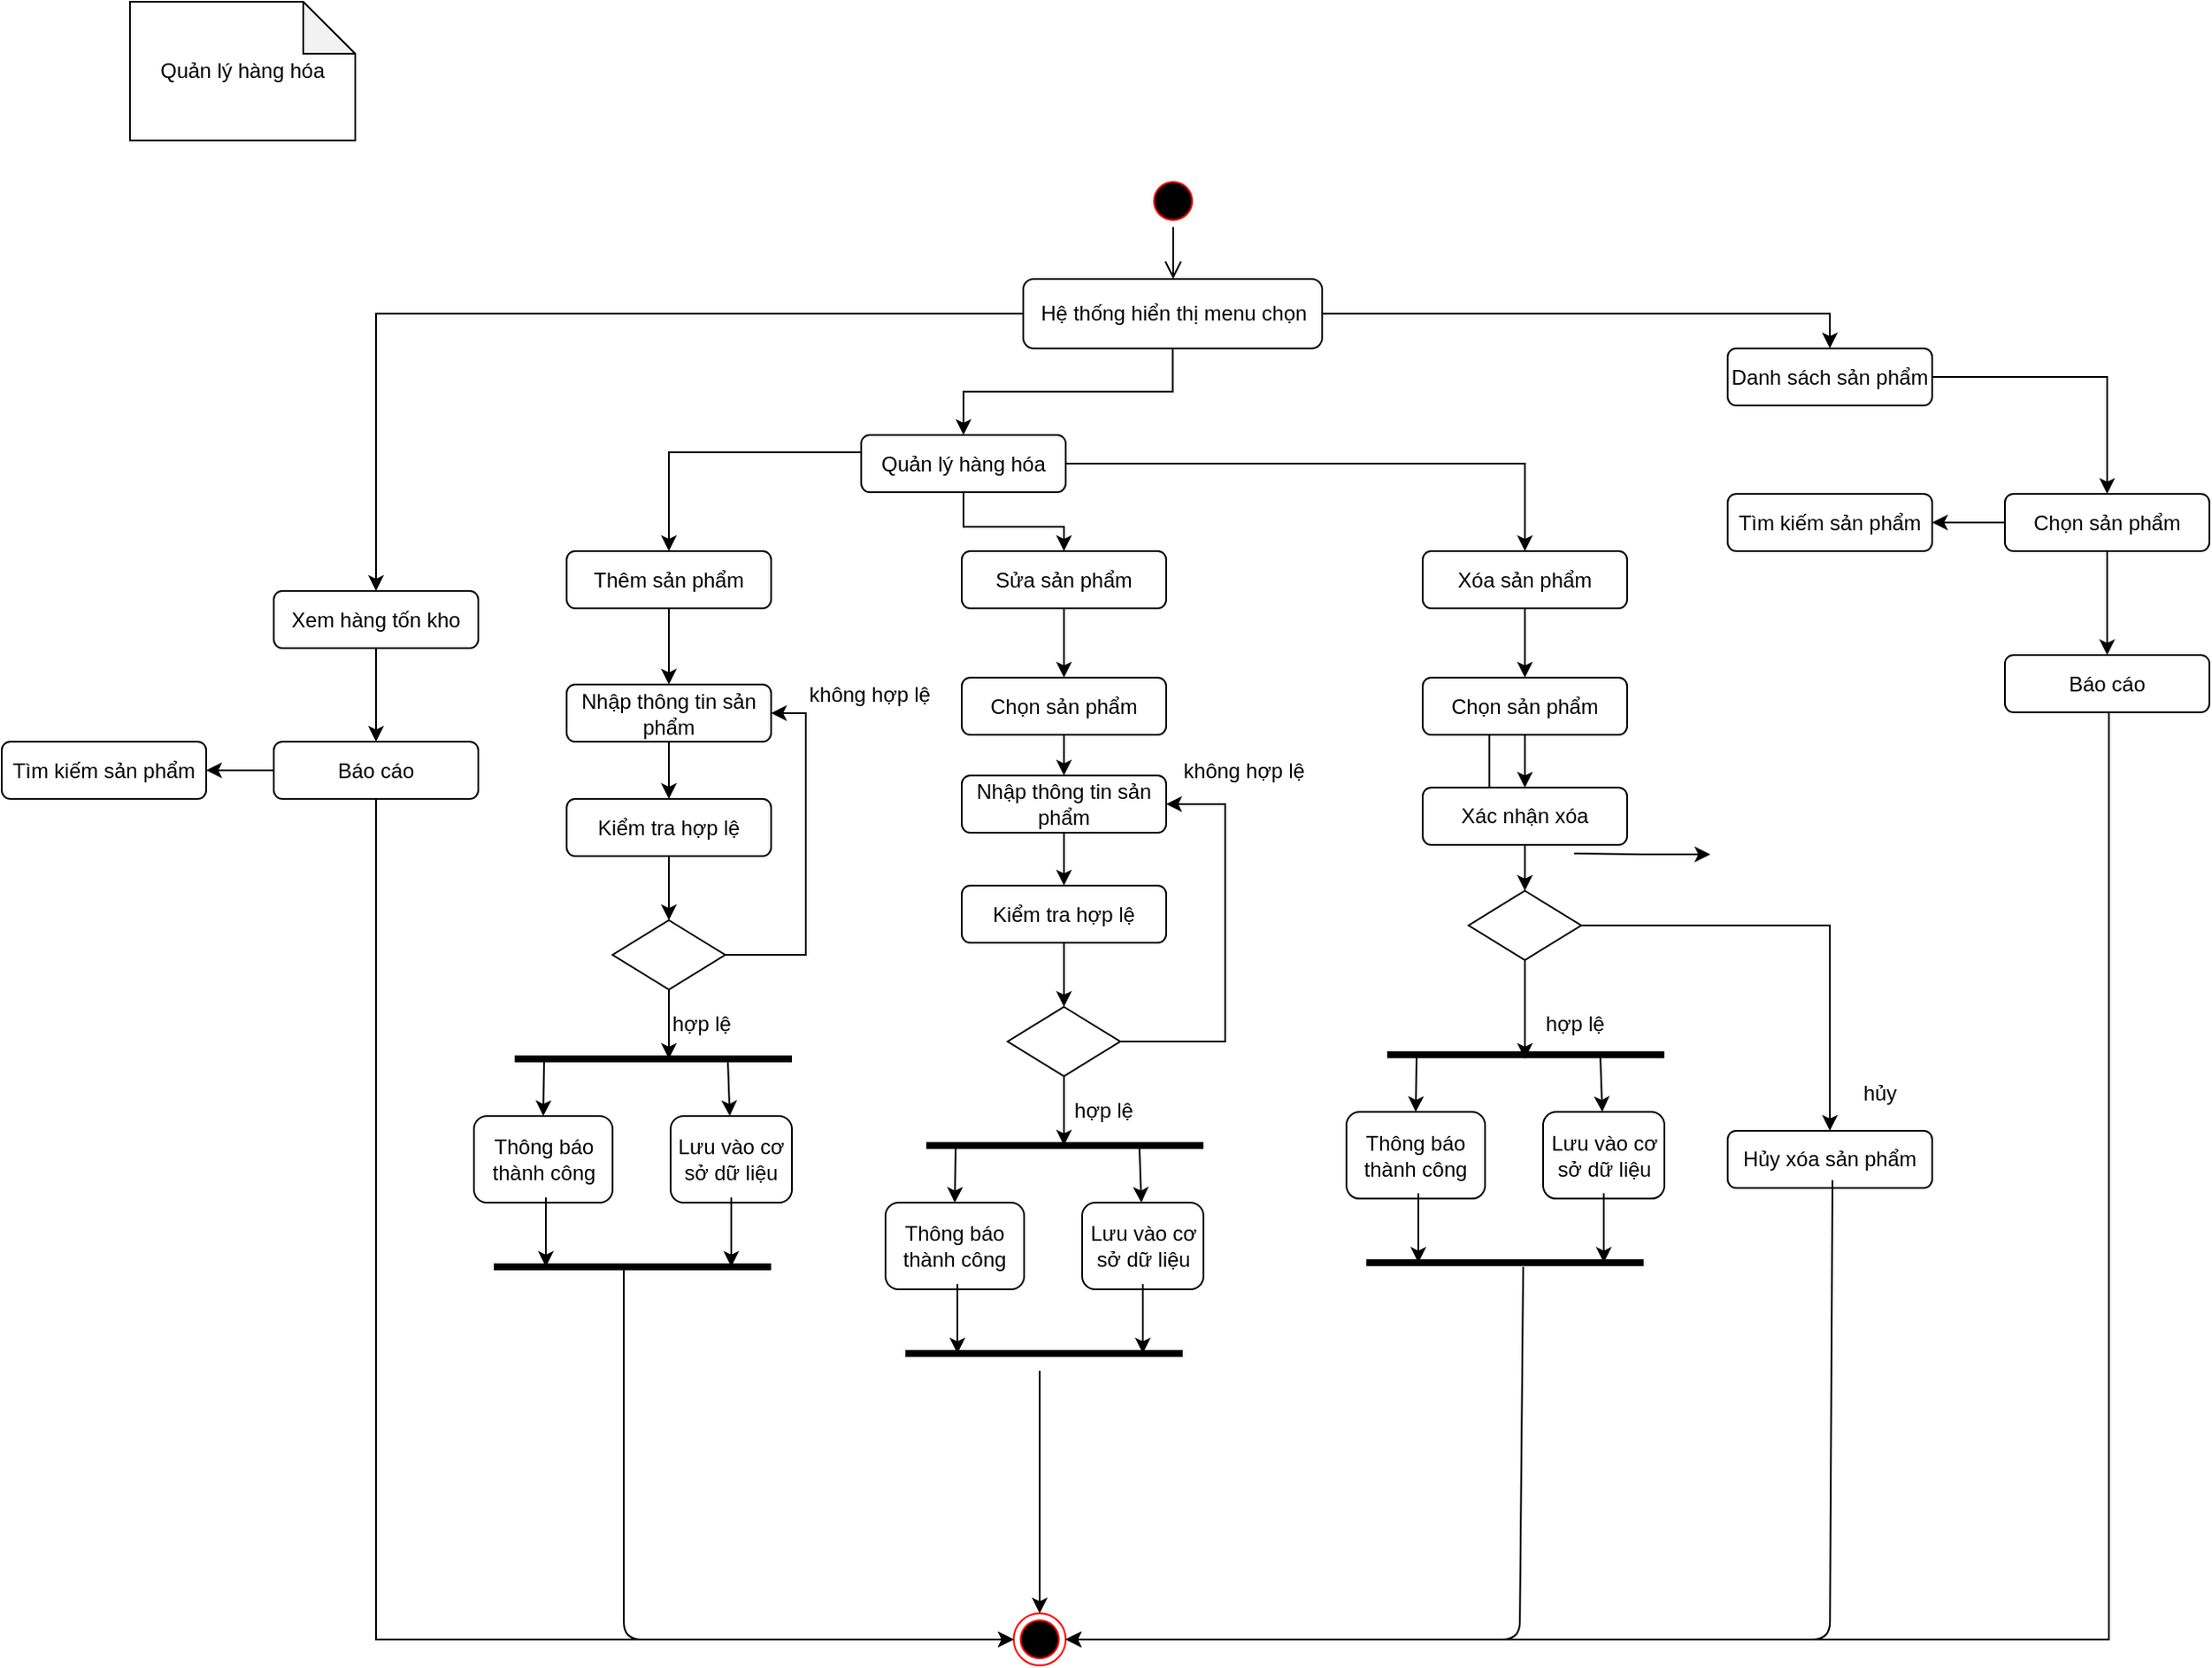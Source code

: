 <mxfile version="13.9.9" type="device"><diagram name="Page-1" id="e7e014a7-5840-1c2e-5031-d8a46d1fe8dd"><mxGraphModel dx="2616" dy="852" grid="1" gridSize="10" guides="1" tooltips="1" connect="1" arrows="1" fold="1" page="1" pageScale="1" pageWidth="1169" pageHeight="826" background="#ffffff" math="0" shadow="0"><root><mxCell id="0"/><mxCell id="1" parent="0"/><mxCell id="6" value="" style="edgeStyle=elbowEdgeStyle;elbow=horizontal;verticalAlign=bottom;endArrow=open;endSize=8;endFill=1;rounded=0;strokeColor=#0A0000;" parent="1" source="5" target="oe2-ipfIPPVTRvUnXvWy-43" edge="1"><mxGeometry x="419.5" y="160" as="geometry"><mxPoint x="414.5" y="260" as="targetPoint"/></mxGeometry></mxCell><mxCell id="5" value="" style="ellipse;shape=startState;fillColor=#000000;strokeColor=#ff0000;" parent="1" vertex="1"><mxGeometry x="615" y="150" width="30" height="30" as="geometry"/></mxCell><mxCell id="oe2-ipfIPPVTRvUnXvWy-42" value="Quản lý hàng hóa" style="shape=note;whiteSpace=wrap;html=1;backgroundOutline=1;darkOpacity=0.05;rotation=0;" parent="1" vertex="1"><mxGeometry x="28" y="50" width="130" height="80" as="geometry"/></mxCell><mxCell id="HOgDfj0NTC0rS-DzmdSp-10" style="edgeStyle=orthogonalEdgeStyle;rounded=0;orthogonalLoop=1;jettySize=auto;html=1;" parent="1" source="oe2-ipfIPPVTRvUnXvWy-43" target="HOgDfj0NTC0rS-DzmdSp-9" edge="1"><mxGeometry relative="1" as="geometry"/></mxCell><mxCell id="93MytjTR_YfqGDn7nPKX-48" style="edgeStyle=orthogonalEdgeStyle;rounded=0;orthogonalLoop=1;jettySize=auto;html=1;strokeColor=#000000;strokeWidth=1;" edge="1" parent="1" source="oe2-ipfIPPVTRvUnXvWy-43" target="HOgDfj0NTC0rS-DzmdSp-7"><mxGeometry relative="1" as="geometry"/></mxCell><mxCell id="93MytjTR_YfqGDn7nPKX-106" style="edgeStyle=orthogonalEdgeStyle;rounded=0;orthogonalLoop=1;jettySize=auto;html=1;entryX=0.5;entryY=0;entryDx=0;entryDy=0;strokeColor=#000000;strokeWidth=1;" edge="1" parent="1" source="oe2-ipfIPPVTRvUnXvWy-43" target="93MytjTR_YfqGDn7nPKX-103"><mxGeometry relative="1" as="geometry"/></mxCell><mxCell id="oe2-ipfIPPVTRvUnXvWy-43" value="Hệ thống hiển thị menu chọn" style="rounded=1;whiteSpace=wrap;html=1;" parent="1" vertex="1"><mxGeometry x="543.5" y="210" width="172.5" height="40" as="geometry"/></mxCell><mxCell id="oe2-ipfIPPVTRvUnXvWy-100" value="" style="ellipse;html=1;shape=endState;fillColor=#000000;strokeColor=#ff0000;" parent="1" vertex="1"><mxGeometry x="538" y="980" width="30" height="30" as="geometry"/></mxCell><mxCell id="0i3ON3FkZwFJOCtyg91e-12" value="không hợp lệ" style="text;html=1;strokeColor=none;fillColor=none;align=center;verticalAlign=middle;whiteSpace=wrap;rounded=0;" parent="1" vertex="1"><mxGeometry x="410" y="440" width="90" height="20" as="geometry"/></mxCell><mxCell id="0i3ON3FkZwFJOCtyg91e-26" style="edgeStyle=orthogonalEdgeStyle;rounded=0;orthogonalLoop=1;jettySize=auto;html=1;" parent="1" target="0i3ON3FkZwFJOCtyg91e-29" edge="1"><mxGeometry relative="1" as="geometry"><mxPoint x="812.5" y="530" as="targetPoint"/><mxPoint x="812.5" y="453.0" as="sourcePoint"/></mxGeometry></mxCell><mxCell id="0i3ON3FkZwFJOCtyg91e-30" style="edgeStyle=orthogonalEdgeStyle;rounded=0;orthogonalLoop=1;jettySize=auto;html=1;" parent="1" target="0i3ON3FkZwFJOCtyg91e-31" edge="1"><mxGeometry relative="1" as="geometry"><mxPoint x="940" y="542" as="targetPoint"/><mxPoint x="861.5" y="541.5" as="sourcePoint"/></mxGeometry></mxCell><mxCell id="93MytjTR_YfqGDn7nPKX-20" style="edgeStyle=orthogonalEdgeStyle;rounded=0;orthogonalLoop=1;jettySize=auto;html=1;" edge="1" parent="1" source="HOgDfj0NTC0rS-DzmdSp-7" target="HOgDfj0NTC0rS-DzmdSp-11"><mxGeometry relative="1" as="geometry"><Array as="points"><mxPoint x="509" y="310"/><mxPoint x="339" y="310"/></Array></mxGeometry></mxCell><mxCell id="93MytjTR_YfqGDn7nPKX-47" style="edgeStyle=orthogonalEdgeStyle;rounded=0;orthogonalLoop=1;jettySize=auto;html=1;strokeColor=#000000;strokeWidth=1;" edge="1" parent="1" source="HOgDfj0NTC0rS-DzmdSp-7" target="93MytjTR_YfqGDn7nPKX-46"><mxGeometry relative="1" as="geometry"/></mxCell><mxCell id="93MytjTR_YfqGDn7nPKX-94" style="edgeStyle=orthogonalEdgeStyle;rounded=0;orthogonalLoop=1;jettySize=auto;html=1;strokeColor=#000000;strokeWidth=1;" edge="1" parent="1" source="HOgDfj0NTC0rS-DzmdSp-7" target="93MytjTR_YfqGDn7nPKX-74"><mxGeometry relative="1" as="geometry"/></mxCell><mxCell id="HOgDfj0NTC0rS-DzmdSp-7" value="Quản lý hàng hóa" style="rounded=1;whiteSpace=wrap;html=1;" parent="1" vertex="1"><mxGeometry x="450" y="300" width="118" height="33" as="geometry"/></mxCell><mxCell id="93MytjTR_YfqGDn7nPKX-7" style="edgeStyle=orthogonalEdgeStyle;rounded=0;orthogonalLoop=1;jettySize=auto;html=1;" edge="1" parent="1" source="HOgDfj0NTC0rS-DzmdSp-9" target="93MytjTR_YfqGDn7nPKX-6"><mxGeometry relative="1" as="geometry"/></mxCell><mxCell id="HOgDfj0NTC0rS-DzmdSp-9" value="Xem hàng tốn kho" style="rounded=1;whiteSpace=wrap;html=1;" parent="1" vertex="1"><mxGeometry x="111" y="390" width="118" height="33" as="geometry"/></mxCell><mxCell id="93MytjTR_YfqGDn7nPKX-21" style="edgeStyle=orthogonalEdgeStyle;rounded=0;orthogonalLoop=1;jettySize=auto;html=1;" edge="1" parent="1" source="HOgDfj0NTC0rS-DzmdSp-11" target="93MytjTR_YfqGDn7nPKX-13"><mxGeometry relative="1" as="geometry"/></mxCell><mxCell id="HOgDfj0NTC0rS-DzmdSp-11" value="Thêm sản phẩm" style="rounded=1;whiteSpace=wrap;html=1;" parent="1" vertex="1"><mxGeometry x="280" y="367" width="118" height="33" as="geometry"/></mxCell><mxCell id="93MytjTR_YfqGDn7nPKX-9" style="edgeStyle=orthogonalEdgeStyle;rounded=0;orthogonalLoop=1;jettySize=auto;html=1;" edge="1" parent="1" source="93MytjTR_YfqGDn7nPKX-6" target="93MytjTR_YfqGDn7nPKX-8"><mxGeometry relative="1" as="geometry"/></mxCell><mxCell id="93MytjTR_YfqGDn7nPKX-12" style="edgeStyle=orthogonalEdgeStyle;rounded=0;orthogonalLoop=1;jettySize=auto;html=1;" edge="1" parent="1" source="93MytjTR_YfqGDn7nPKX-6" target="oe2-ipfIPPVTRvUnXvWy-100"><mxGeometry relative="1" as="geometry"><mxPoint x="220" y="640" as="targetPoint"/><Array as="points"><mxPoint x="170" y="995"/></Array></mxGeometry></mxCell><mxCell id="93MytjTR_YfqGDn7nPKX-6" value="Báo cáo" style="rounded=1;whiteSpace=wrap;html=1;" vertex="1" parent="1"><mxGeometry x="111" y="477" width="118" height="33" as="geometry"/></mxCell><mxCell id="93MytjTR_YfqGDn7nPKX-8" value="Tìm kiếm sản phẩm" style="rounded=1;whiteSpace=wrap;html=1;" vertex="1" parent="1"><mxGeometry x="-46" y="477" width="118" height="33" as="geometry"/></mxCell><mxCell id="93MytjTR_YfqGDn7nPKX-22" style="edgeStyle=orthogonalEdgeStyle;rounded=0;orthogonalLoop=1;jettySize=auto;html=1;" edge="1" parent="1" source="93MytjTR_YfqGDn7nPKX-13" target="93MytjTR_YfqGDn7nPKX-14"><mxGeometry relative="1" as="geometry"/></mxCell><mxCell id="93MytjTR_YfqGDn7nPKX-13" value="Nhập thông tin sản phẩm" style="rounded=1;whiteSpace=wrap;html=1;" vertex="1" parent="1"><mxGeometry x="280" y="444" width="118" height="33" as="geometry"/></mxCell><mxCell id="93MytjTR_YfqGDn7nPKX-24" style="edgeStyle=orthogonalEdgeStyle;rounded=0;orthogonalLoop=1;jettySize=auto;html=1;" edge="1" parent="1" source="93MytjTR_YfqGDn7nPKX-14" target="93MytjTR_YfqGDn7nPKX-15"><mxGeometry relative="1" as="geometry"/></mxCell><mxCell id="93MytjTR_YfqGDn7nPKX-14" value="Kiểm tra hợp lệ" style="rounded=1;whiteSpace=wrap;html=1;" vertex="1" parent="1"><mxGeometry x="280" y="510" width="118" height="33" as="geometry"/></mxCell><mxCell id="93MytjTR_YfqGDn7nPKX-25" style="edgeStyle=orthogonalEdgeStyle;rounded=0;orthogonalLoop=1;jettySize=auto;html=1;entryX=1;entryY=0.5;entryDx=0;entryDy=0;" edge="1" parent="1" source="93MytjTR_YfqGDn7nPKX-15" target="93MytjTR_YfqGDn7nPKX-13"><mxGeometry relative="1" as="geometry"><Array as="points"><mxPoint x="339" y="600"/><mxPoint x="418" y="600"/><mxPoint x="418" y="461"/></Array></mxGeometry></mxCell><mxCell id="93MytjTR_YfqGDn7nPKX-30" style="edgeStyle=orthogonalEdgeStyle;rounded=0;orthogonalLoop=1;jettySize=auto;html=1;strokeColor=#000000;strokeWidth=1;" edge="1" parent="1" source="93MytjTR_YfqGDn7nPKX-15"><mxGeometry relative="1" as="geometry"><mxPoint x="339" y="660" as="targetPoint"/></mxGeometry></mxCell><mxCell id="93MytjTR_YfqGDn7nPKX-15" value="" style="rhombus;whiteSpace=wrap;html=1;" vertex="1" parent="1"><mxGeometry x="306.5" y="580" width="65" height="40" as="geometry"/></mxCell><mxCell id="93MytjTR_YfqGDn7nPKX-28" value="" style="endArrow=none;html=1;strokeColor=#000000;strokeWidth=4;" edge="1" parent="1"><mxGeometry width="50" height="50" relative="1" as="geometry"><mxPoint x="250" y="660" as="sourcePoint"/><mxPoint x="410" y="660" as="targetPoint"/></mxGeometry></mxCell><mxCell id="93MytjTR_YfqGDn7nPKX-31" value="hợp lệ" style="text;html=1;strokeColor=none;fillColor=none;align=center;verticalAlign=middle;whiteSpace=wrap;rounded=0;" vertex="1" parent="1"><mxGeometry x="328" y="630" width="60" height="20" as="geometry"/></mxCell><mxCell id="93MytjTR_YfqGDn7nPKX-32" value="Thông báo thành công" style="rounded=1;whiteSpace=wrap;html=1;" vertex="1" parent="1"><mxGeometry x="226.5" y="693" width="80" height="50" as="geometry"/></mxCell><mxCell id="93MytjTR_YfqGDn7nPKX-33" value="Lưu vào cơ sở dữ liệu" style="rounded=1;whiteSpace=wrap;html=1;" vertex="1" parent="1"><mxGeometry x="340" y="693" width="70" height="50" as="geometry"/></mxCell><mxCell id="93MytjTR_YfqGDn7nPKX-34" value="" style="endArrow=classic;html=1;strokeColor=#000000;strokeWidth=1;entryX=0.5;entryY=0;entryDx=0;entryDy=0;" edge="1" parent="1" target="93MytjTR_YfqGDn7nPKX-32"><mxGeometry width="50" height="50" relative="1" as="geometry"><mxPoint x="267" y="660" as="sourcePoint"/><mxPoint x="230" y="630" as="targetPoint"/></mxGeometry></mxCell><mxCell id="93MytjTR_YfqGDn7nPKX-35" value="" style="endArrow=classic;html=1;strokeColor=#000000;strokeWidth=1;" edge="1" parent="1" target="93MytjTR_YfqGDn7nPKX-33"><mxGeometry width="50" height="50" relative="1" as="geometry"><mxPoint x="373" y="660" as="sourcePoint"/><mxPoint x="276.5" y="703" as="targetPoint"/></mxGeometry></mxCell><mxCell id="93MytjTR_YfqGDn7nPKX-36" value="" style="endArrow=none;html=1;strokeColor=#000000;strokeWidth=4;" edge="1" parent="1"><mxGeometry width="50" height="50" relative="1" as="geometry"><mxPoint x="238" y="780" as="sourcePoint"/><mxPoint x="398" y="780" as="targetPoint"/></mxGeometry></mxCell><mxCell id="93MytjTR_YfqGDn7nPKX-41" value="" style="endArrow=classic;html=1;strokeColor=#000000;strokeWidth=1;" edge="1" parent="1"><mxGeometry width="50" height="50" relative="1" as="geometry"><mxPoint x="268" y="740" as="sourcePoint"/><mxPoint x="268" y="780" as="targetPoint"/></mxGeometry></mxCell><mxCell id="93MytjTR_YfqGDn7nPKX-42" value="" style="endArrow=classic;html=1;strokeColor=#000000;strokeWidth=1;" edge="1" parent="1"><mxGeometry width="50" height="50" relative="1" as="geometry"><mxPoint x="375" y="740" as="sourcePoint"/><mxPoint x="375" y="780" as="targetPoint"/></mxGeometry></mxCell><mxCell id="93MytjTR_YfqGDn7nPKX-45" value="" style="endArrow=classic;html=1;strokeColor=#000000;strokeWidth=1;" edge="1" parent="1" target="oe2-ipfIPPVTRvUnXvWy-100"><mxGeometry width="50" height="50" relative="1" as="geometry"><mxPoint x="313" y="780" as="sourcePoint"/><mxPoint x="278" y="790" as="targetPoint"/><Array as="points"><mxPoint x="313" y="995"/></Array></mxGeometry></mxCell><mxCell id="93MytjTR_YfqGDn7nPKX-54" style="edgeStyle=orthogonalEdgeStyle;rounded=0;orthogonalLoop=1;jettySize=auto;html=1;strokeColor=#000000;strokeWidth=1;" edge="1" parent="1" source="93MytjTR_YfqGDn7nPKX-46" target="93MytjTR_YfqGDn7nPKX-53"><mxGeometry relative="1" as="geometry"/></mxCell><mxCell id="93MytjTR_YfqGDn7nPKX-46" value="Sửa sản phẩm" style="rounded=1;whiteSpace=wrap;html=1;" vertex="1" parent="1"><mxGeometry x="508" y="367" width="118" height="33" as="geometry"/></mxCell><mxCell id="93MytjTR_YfqGDn7nPKX-49" value="không hợp lệ" style="text;html=1;strokeColor=none;fillColor=none;align=center;verticalAlign=middle;whiteSpace=wrap;rounded=0;" vertex="1" parent="1"><mxGeometry x="626" y="483.5" width="90" height="20" as="geometry"/></mxCell><mxCell id="93MytjTR_YfqGDn7nPKX-58" style="edgeStyle=orthogonalEdgeStyle;rounded=0;orthogonalLoop=1;jettySize=auto;html=1;strokeColor=#000000;strokeWidth=1;" edge="1" parent="1" source="93MytjTR_YfqGDn7nPKX-50" target="93MytjTR_YfqGDn7nPKX-51"><mxGeometry relative="1" as="geometry"/></mxCell><mxCell id="93MytjTR_YfqGDn7nPKX-50" value="Nhập thông tin sản phẩm" style="rounded=1;whiteSpace=wrap;html=1;" vertex="1" parent="1"><mxGeometry x="508" y="496.5" width="118" height="33" as="geometry"/></mxCell><mxCell id="93MytjTR_YfqGDn7nPKX-59" style="edgeStyle=orthogonalEdgeStyle;rounded=0;orthogonalLoop=1;jettySize=auto;html=1;strokeColor=#000000;strokeWidth=1;" edge="1" parent="1" source="93MytjTR_YfqGDn7nPKX-51" target="93MytjTR_YfqGDn7nPKX-52"><mxGeometry relative="1" as="geometry"/></mxCell><mxCell id="93MytjTR_YfqGDn7nPKX-51" value="Kiểm tra hợp lệ" style="rounded=1;whiteSpace=wrap;html=1;" vertex="1" parent="1"><mxGeometry x="508" y="560" width="118" height="33" as="geometry"/></mxCell><mxCell id="93MytjTR_YfqGDn7nPKX-60" style="edgeStyle=orthogonalEdgeStyle;rounded=0;orthogonalLoop=1;jettySize=auto;html=1;strokeColor=#000000;strokeWidth=1;" edge="1" parent="1" source="93MytjTR_YfqGDn7nPKX-52" target="93MytjTR_YfqGDn7nPKX-50"><mxGeometry relative="1" as="geometry"><Array as="points"><mxPoint x="660" y="650"/><mxPoint x="660" y="513"/></Array></mxGeometry></mxCell><mxCell id="93MytjTR_YfqGDn7nPKX-71" style="edgeStyle=orthogonalEdgeStyle;rounded=0;orthogonalLoop=1;jettySize=auto;html=1;strokeColor=#000000;strokeWidth=1;" edge="1" parent="1" source="93MytjTR_YfqGDn7nPKX-52"><mxGeometry relative="1" as="geometry"><mxPoint x="567" y="710" as="targetPoint"/></mxGeometry></mxCell><mxCell id="93MytjTR_YfqGDn7nPKX-52" value="" style="rhombus;whiteSpace=wrap;html=1;" vertex="1" parent="1"><mxGeometry x="534.5" y="630" width="65" height="40" as="geometry"/></mxCell><mxCell id="93MytjTR_YfqGDn7nPKX-56" style="edgeStyle=orthogonalEdgeStyle;rounded=0;orthogonalLoop=1;jettySize=auto;html=1;strokeColor=#000000;strokeWidth=1;" edge="1" parent="1" source="93MytjTR_YfqGDn7nPKX-53" target="93MytjTR_YfqGDn7nPKX-50"><mxGeometry relative="1" as="geometry"/></mxCell><mxCell id="93MytjTR_YfqGDn7nPKX-53" value="Chọn sản phẩm" style="rounded=1;whiteSpace=wrap;html=1;" vertex="1" parent="1"><mxGeometry x="508" y="440" width="118" height="33" as="geometry"/></mxCell><mxCell id="93MytjTR_YfqGDn7nPKX-62" value="hợp lệ" style="text;html=1;strokeColor=none;fillColor=none;align=center;verticalAlign=middle;whiteSpace=wrap;rounded=0;" vertex="1" parent="1"><mxGeometry x="560" y="680" width="60" height="20" as="geometry"/></mxCell><mxCell id="93MytjTR_YfqGDn7nPKX-63" value="" style="endArrow=none;html=1;strokeColor=#000000;strokeWidth=4;" edge="1" parent="1"><mxGeometry width="50" height="50" relative="1" as="geometry"><mxPoint x="487.5" y="710" as="sourcePoint"/><mxPoint x="647.5" y="710" as="targetPoint"/></mxGeometry></mxCell><mxCell id="93MytjTR_YfqGDn7nPKX-64" value="Thông báo thành công" style="rounded=1;whiteSpace=wrap;html=1;" vertex="1" parent="1"><mxGeometry x="464" y="743" width="80" height="50" as="geometry"/></mxCell><mxCell id="93MytjTR_YfqGDn7nPKX-65" value="Lưu vào cơ sở dữ liệu" style="rounded=1;whiteSpace=wrap;html=1;" vertex="1" parent="1"><mxGeometry x="577.5" y="743" width="70" height="50" as="geometry"/></mxCell><mxCell id="93MytjTR_YfqGDn7nPKX-66" value="" style="endArrow=classic;html=1;strokeColor=#000000;strokeWidth=1;entryX=0.5;entryY=0;entryDx=0;entryDy=0;" edge="1" parent="1" target="93MytjTR_YfqGDn7nPKX-64"><mxGeometry width="50" height="50" relative="1" as="geometry"><mxPoint x="504.5" y="710" as="sourcePoint"/><mxPoint x="467.5" y="680" as="targetPoint"/></mxGeometry></mxCell><mxCell id="93MytjTR_YfqGDn7nPKX-67" value="" style="endArrow=classic;html=1;strokeColor=#000000;strokeWidth=1;" edge="1" parent="1" target="93MytjTR_YfqGDn7nPKX-65"><mxGeometry width="50" height="50" relative="1" as="geometry"><mxPoint x="610.5" y="710" as="sourcePoint"/><mxPoint x="514" y="753" as="targetPoint"/></mxGeometry></mxCell><mxCell id="93MytjTR_YfqGDn7nPKX-68" value="" style="endArrow=none;html=1;strokeColor=#000000;strokeWidth=4;" edge="1" parent="1"><mxGeometry width="50" height="50" relative="1" as="geometry"><mxPoint x="475.5" y="830" as="sourcePoint"/><mxPoint x="635.5" y="830" as="targetPoint"/></mxGeometry></mxCell><mxCell id="93MytjTR_YfqGDn7nPKX-69" value="" style="endArrow=classic;html=1;strokeColor=#000000;strokeWidth=1;" edge="1" parent="1"><mxGeometry width="50" height="50" relative="1" as="geometry"><mxPoint x="505.5" y="790" as="sourcePoint"/><mxPoint x="505.5" y="830" as="targetPoint"/></mxGeometry></mxCell><mxCell id="93MytjTR_YfqGDn7nPKX-70" value="" style="endArrow=classic;html=1;strokeColor=#000000;strokeWidth=1;" edge="1" parent="1"><mxGeometry width="50" height="50" relative="1" as="geometry"><mxPoint x="612.5" y="790" as="sourcePoint"/><mxPoint x="612.5" y="830" as="targetPoint"/></mxGeometry></mxCell><mxCell id="93MytjTR_YfqGDn7nPKX-73" style="edgeStyle=orthogonalEdgeStyle;rounded=0;orthogonalLoop=1;jettySize=auto;html=1;strokeColor=#000000;strokeWidth=1;" edge="1" parent="1" source="93MytjTR_YfqGDn7nPKX-74" target="93MytjTR_YfqGDn7nPKX-84"><mxGeometry relative="1" as="geometry"/></mxCell><mxCell id="93MytjTR_YfqGDn7nPKX-74" value="Xóa sản phẩm" style="rounded=1;whiteSpace=wrap;html=1;" vertex="1" parent="1"><mxGeometry x="774" y="367" width="118" height="33" as="geometry"/></mxCell><mxCell id="93MytjTR_YfqGDn7nPKX-78" style="edgeStyle=orthogonalEdgeStyle;rounded=0;orthogonalLoop=1;jettySize=auto;html=1;strokeColor=#000000;strokeWidth=1;" edge="1" parent="1" source="93MytjTR_YfqGDn7nPKX-79" target="93MytjTR_YfqGDn7nPKX-82"><mxGeometry relative="1" as="geometry"/></mxCell><mxCell id="93MytjTR_YfqGDn7nPKX-79" value="Xác nhận xóa" style="rounded=1;whiteSpace=wrap;html=1;" vertex="1" parent="1"><mxGeometry x="774" y="503.5" width="118" height="33" as="geometry"/></mxCell><mxCell id="93MytjTR_YfqGDn7nPKX-81" style="edgeStyle=orthogonalEdgeStyle;rounded=0;orthogonalLoop=1;jettySize=auto;html=1;strokeColor=#000000;strokeWidth=1;" edge="1" parent="1" source="93MytjTR_YfqGDn7nPKX-82"><mxGeometry relative="1" as="geometry"><mxPoint x="833" y="660" as="targetPoint"/></mxGeometry></mxCell><mxCell id="93MytjTR_YfqGDn7nPKX-98" style="edgeStyle=orthogonalEdgeStyle;rounded=0;orthogonalLoop=1;jettySize=auto;html=1;strokeColor=#000000;strokeWidth=1;" edge="1" parent="1" source="93MytjTR_YfqGDn7nPKX-82" target="93MytjTR_YfqGDn7nPKX-97"><mxGeometry relative="1" as="geometry"/></mxCell><mxCell id="93MytjTR_YfqGDn7nPKX-82" value="" style="rhombus;whiteSpace=wrap;html=1;" vertex="1" parent="1"><mxGeometry x="800.5" y="563" width="65" height="40" as="geometry"/></mxCell><mxCell id="93MytjTR_YfqGDn7nPKX-83" style="edgeStyle=orthogonalEdgeStyle;rounded=0;orthogonalLoop=1;jettySize=auto;html=1;strokeColor=#000000;strokeWidth=1;" edge="1" parent="1" source="93MytjTR_YfqGDn7nPKX-84" target="93MytjTR_YfqGDn7nPKX-79"><mxGeometry relative="1" as="geometry"><mxPoint x="833.034" y="496.5" as="targetPoint"/></mxGeometry></mxCell><mxCell id="93MytjTR_YfqGDn7nPKX-84" value="Chọn sản phẩm" style="rounded=1;whiteSpace=wrap;html=1;" vertex="1" parent="1"><mxGeometry x="774" y="440" width="118" height="33" as="geometry"/></mxCell><mxCell id="93MytjTR_YfqGDn7nPKX-85" value="hợp lệ" style="text;html=1;strokeColor=none;fillColor=none;align=center;verticalAlign=middle;whiteSpace=wrap;rounded=0;" vertex="1" parent="1"><mxGeometry x="832" y="630" width="60" height="20" as="geometry"/></mxCell><mxCell id="93MytjTR_YfqGDn7nPKX-86" value="" style="endArrow=none;html=1;strokeColor=#000000;strokeWidth=4;" edge="1" parent="1"><mxGeometry width="50" height="50" relative="1" as="geometry"><mxPoint x="753.5" y="657.66" as="sourcePoint"/><mxPoint x="913.5" y="657.66" as="targetPoint"/></mxGeometry></mxCell><mxCell id="93MytjTR_YfqGDn7nPKX-87" value="Thông báo thành công" style="rounded=1;whiteSpace=wrap;html=1;" vertex="1" parent="1"><mxGeometry x="730" y="690.66" width="80" height="50" as="geometry"/></mxCell><mxCell id="93MytjTR_YfqGDn7nPKX-88" value="Lưu vào cơ sở dữ liệu" style="rounded=1;whiteSpace=wrap;html=1;" vertex="1" parent="1"><mxGeometry x="843.5" y="690.66" width="70" height="50" as="geometry"/></mxCell><mxCell id="93MytjTR_YfqGDn7nPKX-89" value="" style="endArrow=classic;html=1;strokeColor=#000000;strokeWidth=1;entryX=0.5;entryY=0;entryDx=0;entryDy=0;" edge="1" parent="1" target="93MytjTR_YfqGDn7nPKX-87"><mxGeometry width="50" height="50" relative="1" as="geometry"><mxPoint x="770.5" y="657.66" as="sourcePoint"/><mxPoint x="733.5" y="627.66" as="targetPoint"/></mxGeometry></mxCell><mxCell id="93MytjTR_YfqGDn7nPKX-90" value="" style="endArrow=classic;html=1;strokeColor=#000000;strokeWidth=1;" edge="1" parent="1" target="93MytjTR_YfqGDn7nPKX-88"><mxGeometry width="50" height="50" relative="1" as="geometry"><mxPoint x="876.5" y="657.66" as="sourcePoint"/><mxPoint x="780" y="700.66" as="targetPoint"/></mxGeometry></mxCell><mxCell id="93MytjTR_YfqGDn7nPKX-91" value="" style="endArrow=none;html=1;strokeColor=#000000;strokeWidth=4;" edge="1" parent="1"><mxGeometry width="50" height="50" relative="1" as="geometry"><mxPoint x="741.5" y="777.66" as="sourcePoint"/><mxPoint x="901.5" y="777.66" as="targetPoint"/></mxGeometry></mxCell><mxCell id="93MytjTR_YfqGDn7nPKX-92" value="" style="endArrow=classic;html=1;strokeColor=#000000;strokeWidth=1;" edge="1" parent="1"><mxGeometry width="50" height="50" relative="1" as="geometry"><mxPoint x="771.5" y="737.66" as="sourcePoint"/><mxPoint x="771.5" y="777.66" as="targetPoint"/></mxGeometry></mxCell><mxCell id="93MytjTR_YfqGDn7nPKX-93" value="" style="endArrow=classic;html=1;strokeColor=#000000;strokeWidth=1;" edge="1" parent="1"><mxGeometry width="50" height="50" relative="1" as="geometry"><mxPoint x="878.5" y="737.66" as="sourcePoint"/><mxPoint x="878.5" y="777.66" as="targetPoint"/></mxGeometry></mxCell><mxCell id="93MytjTR_YfqGDn7nPKX-96" value="hủy" style="text;html=1;strokeColor=none;fillColor=none;align=center;verticalAlign=middle;whiteSpace=wrap;rounded=0;" vertex="1" parent="1"><mxGeometry x="1008" y="670" width="60" height="20" as="geometry"/></mxCell><mxCell id="93MytjTR_YfqGDn7nPKX-97" value="Hủy xóa sản phẩm" style="rounded=1;whiteSpace=wrap;html=1;" vertex="1" parent="1"><mxGeometry x="950" y="701.5" width="118" height="33" as="geometry"/></mxCell><mxCell id="93MytjTR_YfqGDn7nPKX-99" value="" style="endArrow=classic;html=1;strokeColor=#000000;strokeWidth=1;" edge="1" parent="1" target="oe2-ipfIPPVTRvUnXvWy-100"><mxGeometry width="50" height="50" relative="1" as="geometry"><mxPoint x="832" y="780" as="sourcePoint"/><mxPoint x="600.0" y="839" as="targetPoint"/><Array as="points"><mxPoint x="830" y="995"/></Array></mxGeometry></mxCell><mxCell id="93MytjTR_YfqGDn7nPKX-101" value="" style="endArrow=classic;html=1;strokeColor=#000000;strokeWidth=1;entryX=0.5;entryY=0;entryDx=0;entryDy=0;" edge="1" parent="1" target="oe2-ipfIPPVTRvUnXvWy-100"><mxGeometry width="50" height="50" relative="1" as="geometry"><mxPoint x="553" y="840" as="sourcePoint"/><mxPoint x="450" y="650" as="targetPoint"/></mxGeometry></mxCell><mxCell id="93MytjTR_YfqGDn7nPKX-102" value="" style="endArrow=classic;html=1;strokeColor=#000000;strokeWidth=1;entryX=1;entryY=0.5;entryDx=0;entryDy=0;" edge="1" parent="1" target="oe2-ipfIPPVTRvUnXvWy-100"><mxGeometry width="50" height="50" relative="1" as="geometry"><mxPoint x="1010.5" y="730" as="sourcePoint"/><mxPoint x="746.5" y="945" as="targetPoint"/><Array as="points"><mxPoint x="1009" y="995"/></Array></mxGeometry></mxCell><mxCell id="93MytjTR_YfqGDn7nPKX-108" style="edgeStyle=orthogonalEdgeStyle;rounded=0;orthogonalLoop=1;jettySize=auto;html=1;strokeColor=#000000;strokeWidth=1;" edge="1" parent="1" source="93MytjTR_YfqGDn7nPKX-103" target="93MytjTR_YfqGDn7nPKX-107"><mxGeometry relative="1" as="geometry"/></mxCell><mxCell id="93MytjTR_YfqGDn7nPKX-103" value="Danh sách sản phẩm" style="rounded=1;whiteSpace=wrap;html=1;" vertex="1" parent="1"><mxGeometry x="950" y="250" width="118" height="33" as="geometry"/></mxCell><mxCell id="93MytjTR_YfqGDn7nPKX-104" value="Tìm kiếm sản phẩm" style="rounded=1;whiteSpace=wrap;html=1;" vertex="1" parent="1"><mxGeometry x="950" y="334" width="118" height="33" as="geometry"/></mxCell><mxCell id="93MytjTR_YfqGDn7nPKX-113" style="edgeStyle=orthogonalEdgeStyle;rounded=0;orthogonalLoop=1;jettySize=auto;html=1;strokeColor=#000000;strokeWidth=1;" edge="1" parent="1" source="93MytjTR_YfqGDn7nPKX-105" target="oe2-ipfIPPVTRvUnXvWy-100"><mxGeometry relative="1" as="geometry"><Array as="points"><mxPoint x="1170" y="995"/></Array></mxGeometry></mxCell><mxCell id="93MytjTR_YfqGDn7nPKX-105" value="Báo cáo" style="rounded=1;whiteSpace=wrap;html=1;" vertex="1" parent="1"><mxGeometry x="1110" y="427" width="118" height="33" as="geometry"/></mxCell><mxCell id="93MytjTR_YfqGDn7nPKX-110" style="edgeStyle=orthogonalEdgeStyle;rounded=0;orthogonalLoop=1;jettySize=auto;html=1;strokeColor=#000000;strokeWidth=1;" edge="1" parent="1" source="93MytjTR_YfqGDn7nPKX-107" target="93MytjTR_YfqGDn7nPKX-104"><mxGeometry relative="1" as="geometry"/></mxCell><mxCell id="93MytjTR_YfqGDn7nPKX-111" style="edgeStyle=orthogonalEdgeStyle;rounded=0;orthogonalLoop=1;jettySize=auto;html=1;strokeColor=#000000;strokeWidth=1;" edge="1" parent="1" source="93MytjTR_YfqGDn7nPKX-107" target="93MytjTR_YfqGDn7nPKX-105"><mxGeometry relative="1" as="geometry"/></mxCell><mxCell id="93MytjTR_YfqGDn7nPKX-107" value="Chọn sản phẩm" style="rounded=1;whiteSpace=wrap;html=1;" vertex="1" parent="1"><mxGeometry x="1110" y="334" width="118" height="33" as="geometry"/></mxCell><mxCell id="93MytjTR_YfqGDn7nPKX-109" style="edgeStyle=orthogonalEdgeStyle;rounded=0;orthogonalLoop=1;jettySize=auto;html=1;exitX=0.5;exitY=1;exitDx=0;exitDy=0;strokeColor=#000000;strokeWidth=1;" edge="1" parent="1" source="93MytjTR_YfqGDn7nPKX-107" target="93MytjTR_YfqGDn7nPKX-107"><mxGeometry relative="1" as="geometry"/></mxCell></root></mxGraphModel></diagram></mxfile>